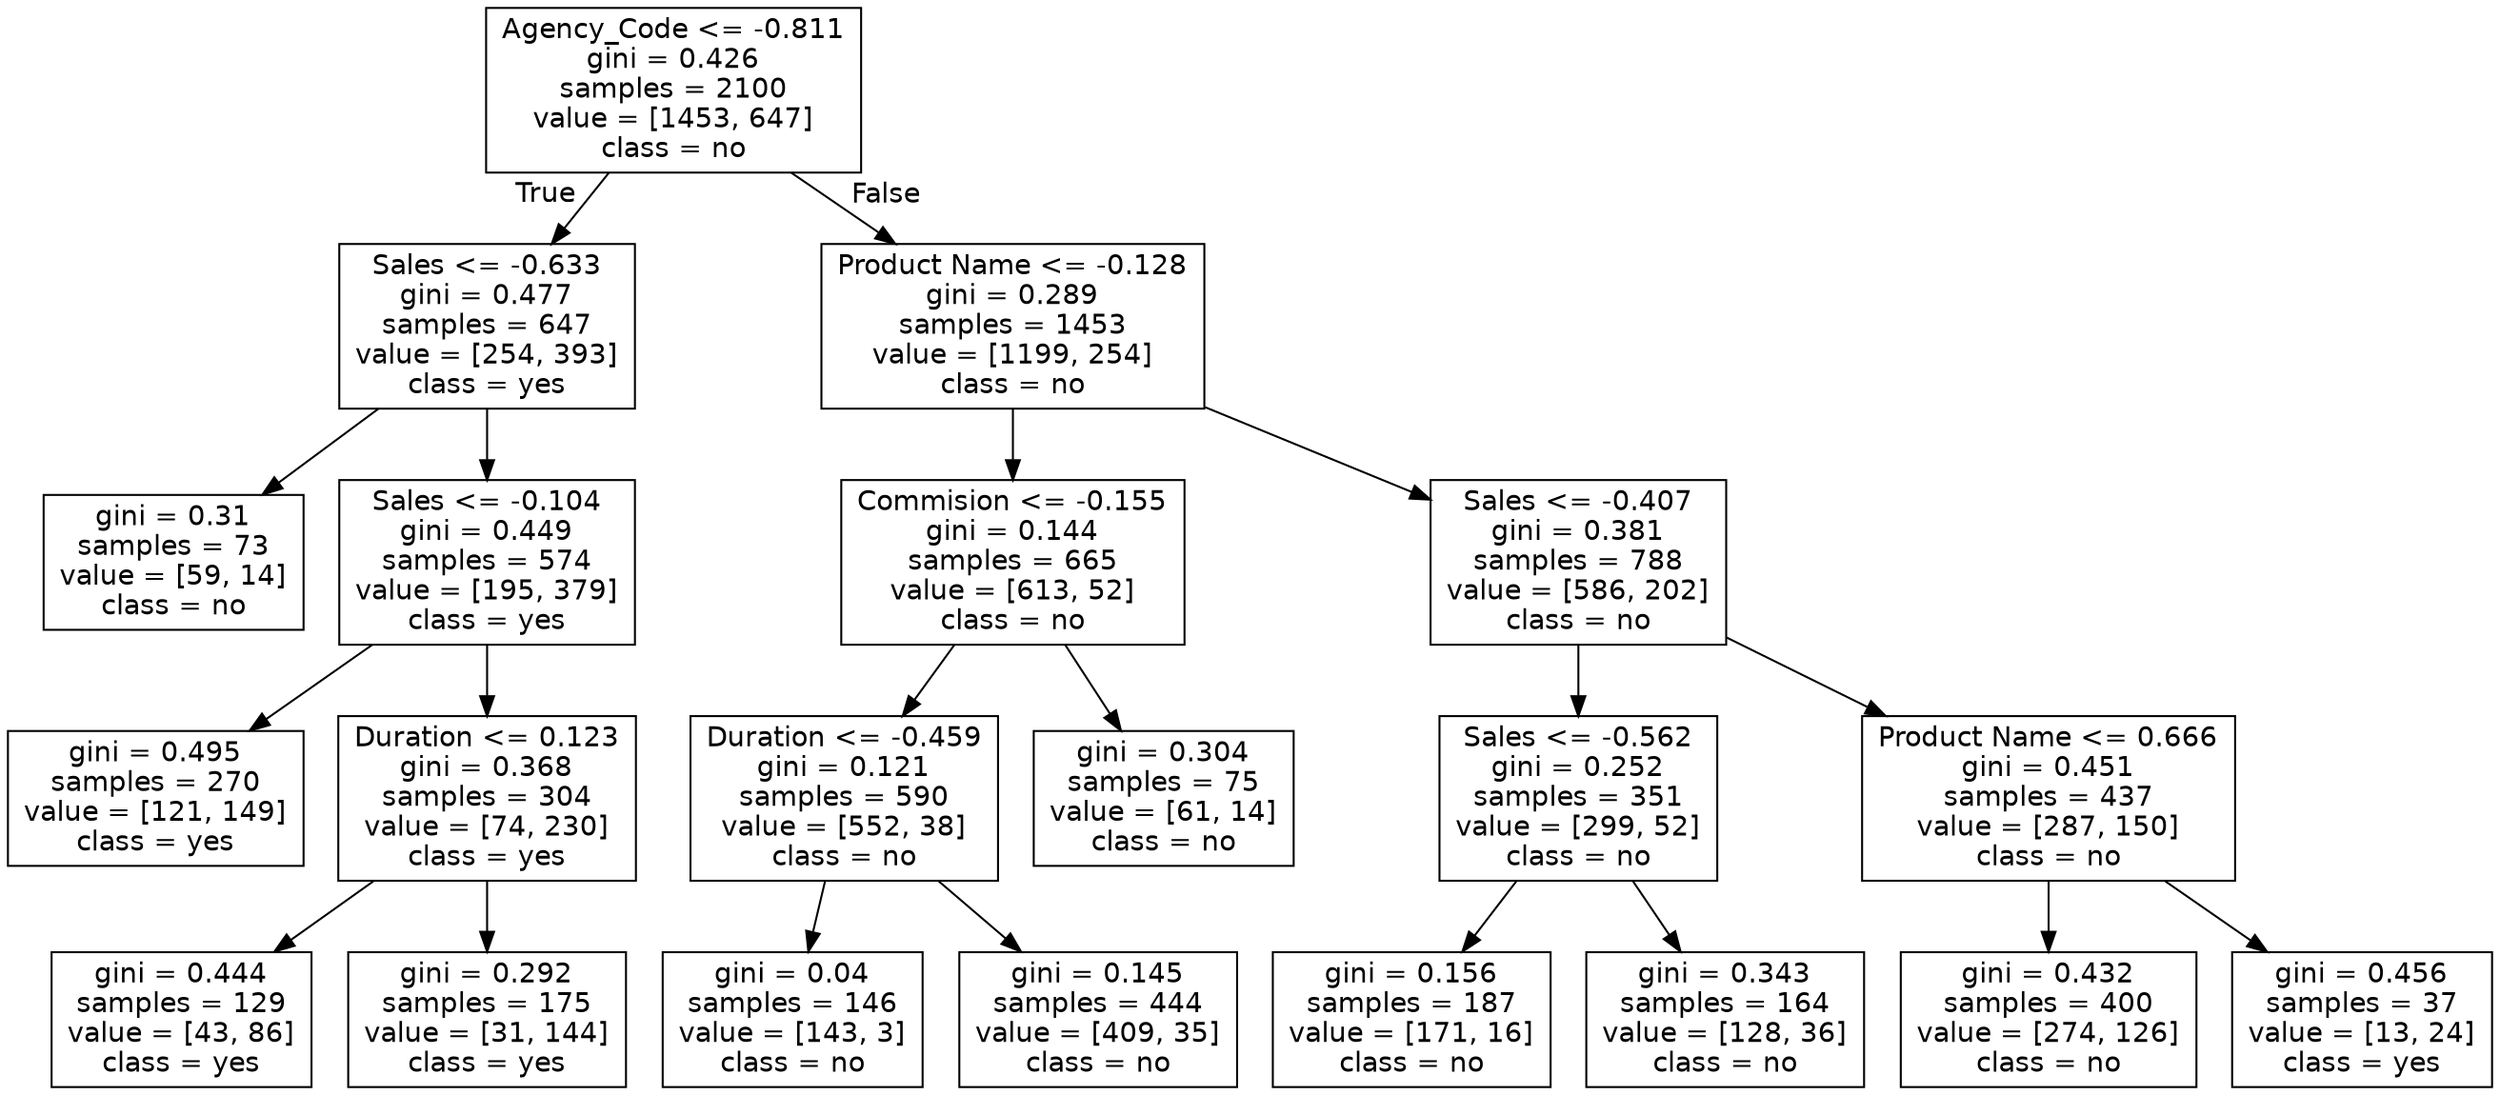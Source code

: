 digraph Tree {
node [shape=box, fontname="helvetica"] ;
edge [fontname="helvetica"] ;
0 [label="Agency_Code <= -0.811\ngini = 0.426\nsamples = 2100\nvalue = [1453, 647]\nclass = no"] ;
1 [label="Sales <= -0.633\ngini = 0.477\nsamples = 647\nvalue = [254, 393]\nclass = yes"] ;
0 -> 1 [labeldistance=2.5, labelangle=45, headlabel="True"] ;
2 [label="gini = 0.31\nsamples = 73\nvalue = [59, 14]\nclass = no"] ;
1 -> 2 ;
3 [label="Sales <= -0.104\ngini = 0.449\nsamples = 574\nvalue = [195, 379]\nclass = yes"] ;
1 -> 3 ;
4 [label="gini = 0.495\nsamples = 270\nvalue = [121, 149]\nclass = yes"] ;
3 -> 4 ;
5 [label="Duration <= 0.123\ngini = 0.368\nsamples = 304\nvalue = [74, 230]\nclass = yes"] ;
3 -> 5 ;
6 [label="gini = 0.444\nsamples = 129\nvalue = [43, 86]\nclass = yes"] ;
5 -> 6 ;
7 [label="gini = 0.292\nsamples = 175\nvalue = [31, 144]\nclass = yes"] ;
5 -> 7 ;
8 [label="Product Name <= -0.128\ngini = 0.289\nsamples = 1453\nvalue = [1199, 254]\nclass = no"] ;
0 -> 8 [labeldistance=2.5, labelangle=-45, headlabel="False"] ;
9 [label="Commision <= -0.155\ngini = 0.144\nsamples = 665\nvalue = [613, 52]\nclass = no"] ;
8 -> 9 ;
10 [label="Duration <= -0.459\ngini = 0.121\nsamples = 590\nvalue = [552, 38]\nclass = no"] ;
9 -> 10 ;
11 [label="gini = 0.04\nsamples = 146\nvalue = [143, 3]\nclass = no"] ;
10 -> 11 ;
12 [label="gini = 0.145\nsamples = 444\nvalue = [409, 35]\nclass = no"] ;
10 -> 12 ;
13 [label="gini = 0.304\nsamples = 75\nvalue = [61, 14]\nclass = no"] ;
9 -> 13 ;
14 [label="Sales <= -0.407\ngini = 0.381\nsamples = 788\nvalue = [586, 202]\nclass = no"] ;
8 -> 14 ;
15 [label="Sales <= -0.562\ngini = 0.252\nsamples = 351\nvalue = [299, 52]\nclass = no"] ;
14 -> 15 ;
16 [label="gini = 0.156\nsamples = 187\nvalue = [171, 16]\nclass = no"] ;
15 -> 16 ;
17 [label="gini = 0.343\nsamples = 164\nvalue = [128, 36]\nclass = no"] ;
15 -> 17 ;
18 [label="Product Name <= 0.666\ngini = 0.451\nsamples = 437\nvalue = [287, 150]\nclass = no"] ;
14 -> 18 ;
19 [label="gini = 0.432\nsamples = 400\nvalue = [274, 126]\nclass = no"] ;
18 -> 19 ;
20 [label="gini = 0.456\nsamples = 37\nvalue = [13, 24]\nclass = yes"] ;
18 -> 20 ;
}